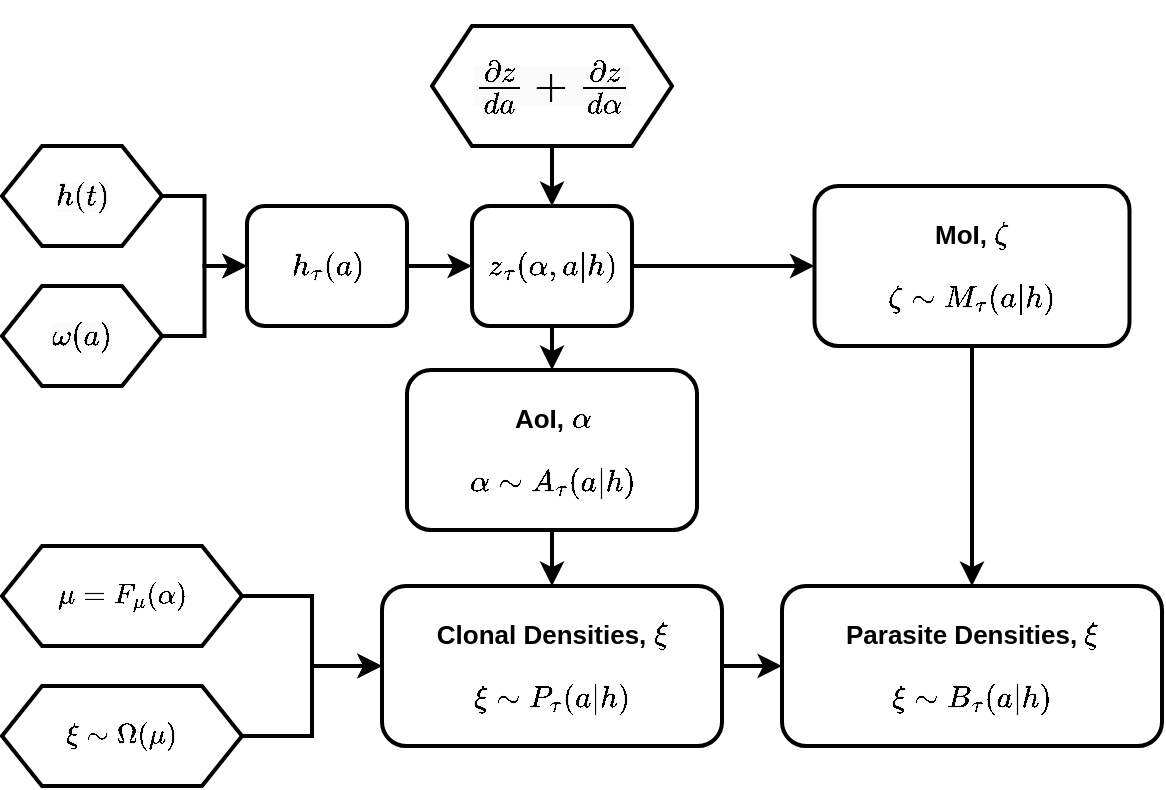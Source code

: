 <mxfile version="22.1.21" type="device">
  <diagram id="Wp9XUcJQmJY8cqTNvZHA" name="Page-1">
    <mxGraphModel dx="1114" dy="1192" grid="1" gridSize="10" guides="1" tooltips="1" connect="1" arrows="1" fold="1" page="1" pageScale="1" pageWidth="850" pageHeight="1100" background="none" math="1" shadow="0">
      <root>
        <mxCell id="0" />
        <mxCell id="1" parent="0" />
        <mxCell id="bcMPzDybFFXwjX1JHrY_-4" style="edgeStyle=orthogonalEdgeStyle;rounded=0;orthogonalLoop=1;jettySize=auto;html=1;exitX=0.5;exitY=1;exitDx=0;exitDy=0;entryX=0.5;entryY=0;entryDx=0;entryDy=0;strokeWidth=2;" edge="1" parent="1" source="PFPhXARDNl8WBqTMMCJW-1" target="PFPhXARDNl8WBqTMMCJW-15">
          <mxGeometry relative="1" as="geometry">
            <mxPoint x="425.5" y="355" as="targetPoint" />
          </mxGeometry>
        </mxCell>
        <mxCell id="bcMPzDybFFXwjX1JHrY_-12" style="edgeStyle=orthogonalEdgeStyle;rounded=0;orthogonalLoop=1;jettySize=auto;html=1;exitX=1;exitY=0.5;exitDx=0;exitDy=0;strokeWidth=2;" edge="1" parent="1" source="PFPhXARDNl8WBqTMMCJW-1" target="PFPhXARDNl8WBqTMMCJW-10">
          <mxGeometry relative="1" as="geometry" />
        </mxCell>
        <mxCell id="PFPhXARDNl8WBqTMMCJW-1" value="\(z_\tau(\alpha, a |h)\)" style="rounded=1;whiteSpace=wrap;html=1;strokeWidth=2;fontStyle=1;fontSize=13;" parent="1" vertex="1">
          <mxGeometry x="385" y="260" width="80" height="60" as="geometry" />
        </mxCell>
        <mxCell id="bcMPzDybFFXwjX1JHrY_-2" style="edgeStyle=orthogonalEdgeStyle;rounded=0;orthogonalLoop=1;jettySize=auto;html=1;exitX=1;exitY=0.5;exitDx=0;exitDy=0;entryX=0;entryY=0.5;entryDx=0;entryDy=0;strokeWidth=2;" edge="1" parent="1" source="PFPhXARDNl8WBqTMMCJW-7" target="PFPhXARDNl8WBqTMMCJW-1">
          <mxGeometry relative="1" as="geometry" />
        </mxCell>
        <mxCell id="PFPhXARDNl8WBqTMMCJW-7" value="\(h_\tau(a)\)" style="rounded=1;whiteSpace=wrap;html=1;strokeWidth=2;fontStyle=1;fontSize=13;" parent="1" vertex="1">
          <mxGeometry x="272.5" y="260" width="80" height="60" as="geometry" />
        </mxCell>
        <mxCell id="bcMPzDybFFXwjX1JHrY_-15" style="edgeStyle=orthogonalEdgeStyle;rounded=0;orthogonalLoop=1;jettySize=auto;html=1;exitX=0.5;exitY=1;exitDx=0;exitDy=0;entryX=0.5;entryY=0;entryDx=0;entryDy=0;strokeWidth=2;" edge="1" parent="1" source="PFPhXARDNl8WBqTMMCJW-10" target="PFPhXARDNl8WBqTMMCJW-37">
          <mxGeometry relative="1" as="geometry">
            <mxPoint x="609" y="570" as="targetPoint" />
          </mxGeometry>
        </mxCell>
        <mxCell id="PFPhXARDNl8WBqTMMCJW-10" value="MoI, \(\zeta \)&lt;br&gt;&lt;br&gt;\( \zeta \sim M_\tau(a|h)\)" style="rounded=1;whiteSpace=wrap;html=1;strokeWidth=2;fontStyle=1;fontSize=13;spacingBottom=0;align=center;spacing=3;" parent="1" vertex="1">
          <mxGeometry x="556.25" y="250" width="157.5" height="80" as="geometry" />
        </mxCell>
        <mxCell id="bcMPzDybFFXwjX1JHrY_-11" style="edgeStyle=orthogonalEdgeStyle;rounded=0;orthogonalLoop=1;jettySize=auto;html=1;exitX=0.5;exitY=1;exitDx=0;exitDy=0;entryX=0.5;entryY=0;entryDx=0;entryDy=0;strokeWidth=2;" edge="1" parent="1" source="PFPhXARDNl8WBqTMMCJW-15" target="PFPhXARDNl8WBqTMMCJW-33">
          <mxGeometry relative="1" as="geometry" />
        </mxCell>
        <mxCell id="PFPhXARDNl8WBqTMMCJW-15" value="&lt;span style=&quot;font-size: 13px&quot;&gt;AoI, \(\alpha\)&lt;br&gt;&lt;/span&gt;&lt;br style=&quot;font-size: 13px&quot;&gt;&lt;span style=&quot;font-size: 13px&quot;&gt;\(\alpha \sim A_\tau(a|h) \)&lt;/span&gt;" style="rounded=1;whiteSpace=wrap;html=1;strokeWidth=2;fontStyle=1;fontSize=13;" parent="1" vertex="1">
          <mxGeometry x="352.5" y="342" width="145" height="80" as="geometry" />
        </mxCell>
        <mxCell id="bcMPzDybFFXwjX1JHrY_-14" style="edgeStyle=orthogonalEdgeStyle;rounded=0;orthogonalLoop=1;jettySize=auto;html=1;exitX=1;exitY=0.5;exitDx=0;exitDy=0;strokeWidth=2;" edge="1" parent="1" source="PFPhXARDNl8WBqTMMCJW-33" target="PFPhXARDNl8WBqTMMCJW-37">
          <mxGeometry relative="1" as="geometry" />
        </mxCell>
        <mxCell id="PFPhXARDNl8WBqTMMCJW-33" value="Clonal Densities, \(\xi\)&lt;br&gt;&lt;br style=&quot;font-size: 13px&quot;&gt;\( \xi \sim P_\tau(a|h) \)" style="rounded=1;whiteSpace=wrap;html=1;strokeWidth=2;fontStyle=1;fontSize=13;" parent="1" vertex="1">
          <mxGeometry x="340" y="450" width="170" height="80" as="geometry" />
        </mxCell>
        <mxCell id="PFPhXARDNl8WBqTMMCJW-37" value="Parasite Densities, \(\xi\)&lt;br style=&quot;font-size: 13px&quot;&gt;&lt;br&gt;\(\xi \sim B_\tau(a|h)\)" style="rounded=1;whiteSpace=wrap;html=1;strokeWidth=2;fontStyle=1;fontSize=13;" parent="1" vertex="1">
          <mxGeometry x="540" y="450" width="190" height="80" as="geometry" />
        </mxCell>
        <mxCell id="bcMPzDybFFXwjX1JHrY_-29" style="edgeStyle=orthogonalEdgeStyle;rounded=0;orthogonalLoop=1;jettySize=auto;html=1;exitX=0.5;exitY=1;exitDx=0;exitDy=0;strokeWidth=2;" edge="1" parent="1" source="bcMPzDybFFXwjX1JHrY_-19" target="PFPhXARDNl8WBqTMMCJW-1">
          <mxGeometry relative="1" as="geometry" />
        </mxCell>
        <mxCell id="bcMPzDybFFXwjX1JHrY_-19" value="&lt;meta charset=&quot;utf-8&quot;&gt;&lt;span style=&quot;color: rgb(0, 0, 0); font-family: Helvetica; font-size: 18px; font-style: normal; font-variant-ligatures: normal; font-variant-caps: normal; font-weight: 700; letter-spacing: normal; orphans: 2; text-align: center; text-indent: 0px; text-transform: none; widows: 2; word-spacing: 0px; -webkit-text-stroke-width: 0px; background-color: rgb(251, 251, 251); text-decoration-thickness: initial; text-decoration-style: initial; text-decoration-color: initial; float: none; display: inline !important;&quot;&gt;\(\frac{\partial z}{da} +\frac{\partial z}{d \alpha} \)&lt;/span&gt;" style="shape=hexagon;perimeter=hexagonPerimeter2;whiteSpace=wrap;html=1;fixedSize=1;strokeWidth=2;" vertex="1" parent="1">
          <mxGeometry x="365" y="170" width="120" height="60" as="geometry" />
        </mxCell>
        <mxCell id="bcMPzDybFFXwjX1JHrY_-31" style="edgeStyle=orthogonalEdgeStyle;rounded=0;orthogonalLoop=1;jettySize=auto;html=1;exitX=1;exitY=0.5;exitDx=0;exitDy=0;entryX=0;entryY=0.5;entryDx=0;entryDy=0;strokeWidth=2;" edge="1" parent="1" source="bcMPzDybFFXwjX1JHrY_-20" target="PFPhXARDNl8WBqTMMCJW-7">
          <mxGeometry relative="1" as="geometry" />
        </mxCell>
        <mxCell id="bcMPzDybFFXwjX1JHrY_-20" value="&lt;meta charset=&quot;utf-8&quot;&gt;&lt;span style=&quot;color: rgb(0, 0, 0); font-family: Helvetica; font-size: 13px; font-style: normal; font-variant-ligatures: normal; font-variant-caps: normal; font-weight: 700; letter-spacing: normal; orphans: 2; text-align: center; text-indent: 0px; text-transform: none; widows: 2; word-spacing: 0px; -webkit-text-stroke-width: 0px; background-color: rgb(251, 251, 251); text-decoration-thickness: initial; text-decoration-style: initial; text-decoration-color: initial; float: none; display: inline !important;&quot;&gt;\(h(t)\)&lt;/span&gt;" style="shape=hexagon;perimeter=hexagonPerimeter2;whiteSpace=wrap;html=1;fixedSize=1;strokeWidth=2;" vertex="1" parent="1">
          <mxGeometry x="150" y="230" width="80" height="50" as="geometry" />
        </mxCell>
        <mxCell id="bcMPzDybFFXwjX1JHrY_-30" style="edgeStyle=orthogonalEdgeStyle;rounded=0;orthogonalLoop=1;jettySize=auto;html=1;exitX=1;exitY=0.5;exitDx=0;exitDy=0;entryX=0;entryY=0.5;entryDx=0;entryDy=0;strokeWidth=2;" edge="1" parent="1" source="bcMPzDybFFXwjX1JHrY_-21" target="PFPhXARDNl8WBqTMMCJW-7">
          <mxGeometry relative="1" as="geometry" />
        </mxCell>
        <mxCell id="bcMPzDybFFXwjX1JHrY_-21" value="&lt;meta charset=&quot;utf-8&quot;&gt;&lt;span style=&quot;color: rgb(0, 0, 0); font-family: Helvetica; font-size: 13px; font-style: normal; font-variant-ligatures: normal; font-variant-caps: normal; font-weight: 700; letter-spacing: normal; orphans: 2; text-align: center; text-indent: 0px; text-transform: none; widows: 2; word-spacing: 0px; -webkit-text-stroke-width: 0px; background-color: rgb(251, 251, 251); text-decoration-thickness: initial; text-decoration-style: initial; text-decoration-color: initial; float: none; display: inline !important;&quot;&gt;\(\omega(a)\)&lt;/span&gt;" style="shape=hexagon;perimeter=hexagonPerimeter2;whiteSpace=wrap;html=1;fixedSize=1;strokeWidth=2;" vertex="1" parent="1">
          <mxGeometry x="150" y="300" width="80" height="50" as="geometry" />
        </mxCell>
        <mxCell id="bcMPzDybFFXwjX1JHrY_-28" style="edgeStyle=orthogonalEdgeStyle;rounded=0;orthogonalLoop=1;jettySize=auto;html=1;exitX=1;exitY=0.5;exitDx=0;exitDy=0;strokeWidth=2;" edge="1" parent="1" source="bcMPzDybFFXwjX1JHrY_-24" target="PFPhXARDNl8WBqTMMCJW-33">
          <mxGeometry relative="1" as="geometry" />
        </mxCell>
        <mxCell id="bcMPzDybFFXwjX1JHrY_-24" value="\(\mu = F_\mu(\alpha) \)" style="shape=hexagon;perimeter=hexagonPerimeter2;whiteSpace=wrap;html=1;fixedSize=1;strokeWidth=2;" vertex="1" parent="1">
          <mxGeometry x="150" y="430" width="120" height="50" as="geometry" />
        </mxCell>
        <mxCell id="bcMPzDybFFXwjX1JHrY_-27" style="edgeStyle=orthogonalEdgeStyle;rounded=0;orthogonalLoop=1;jettySize=auto;html=1;entryX=0;entryY=0.5;entryDx=0;entryDy=0;strokeWidth=2;" edge="1" parent="1" source="bcMPzDybFFXwjX1JHrY_-25" target="PFPhXARDNl8WBqTMMCJW-33">
          <mxGeometry relative="1" as="geometry" />
        </mxCell>
        <mxCell id="bcMPzDybFFXwjX1JHrY_-25" value="\( \xi \sim \Omega(\mu)\)" style="shape=hexagon;perimeter=hexagonPerimeter2;whiteSpace=wrap;html=1;fixedSize=1;strokeWidth=2;" vertex="1" parent="1">
          <mxGeometry x="150" y="500" width="120" height="50" as="geometry" />
        </mxCell>
      </root>
    </mxGraphModel>
  </diagram>
</mxfile>
